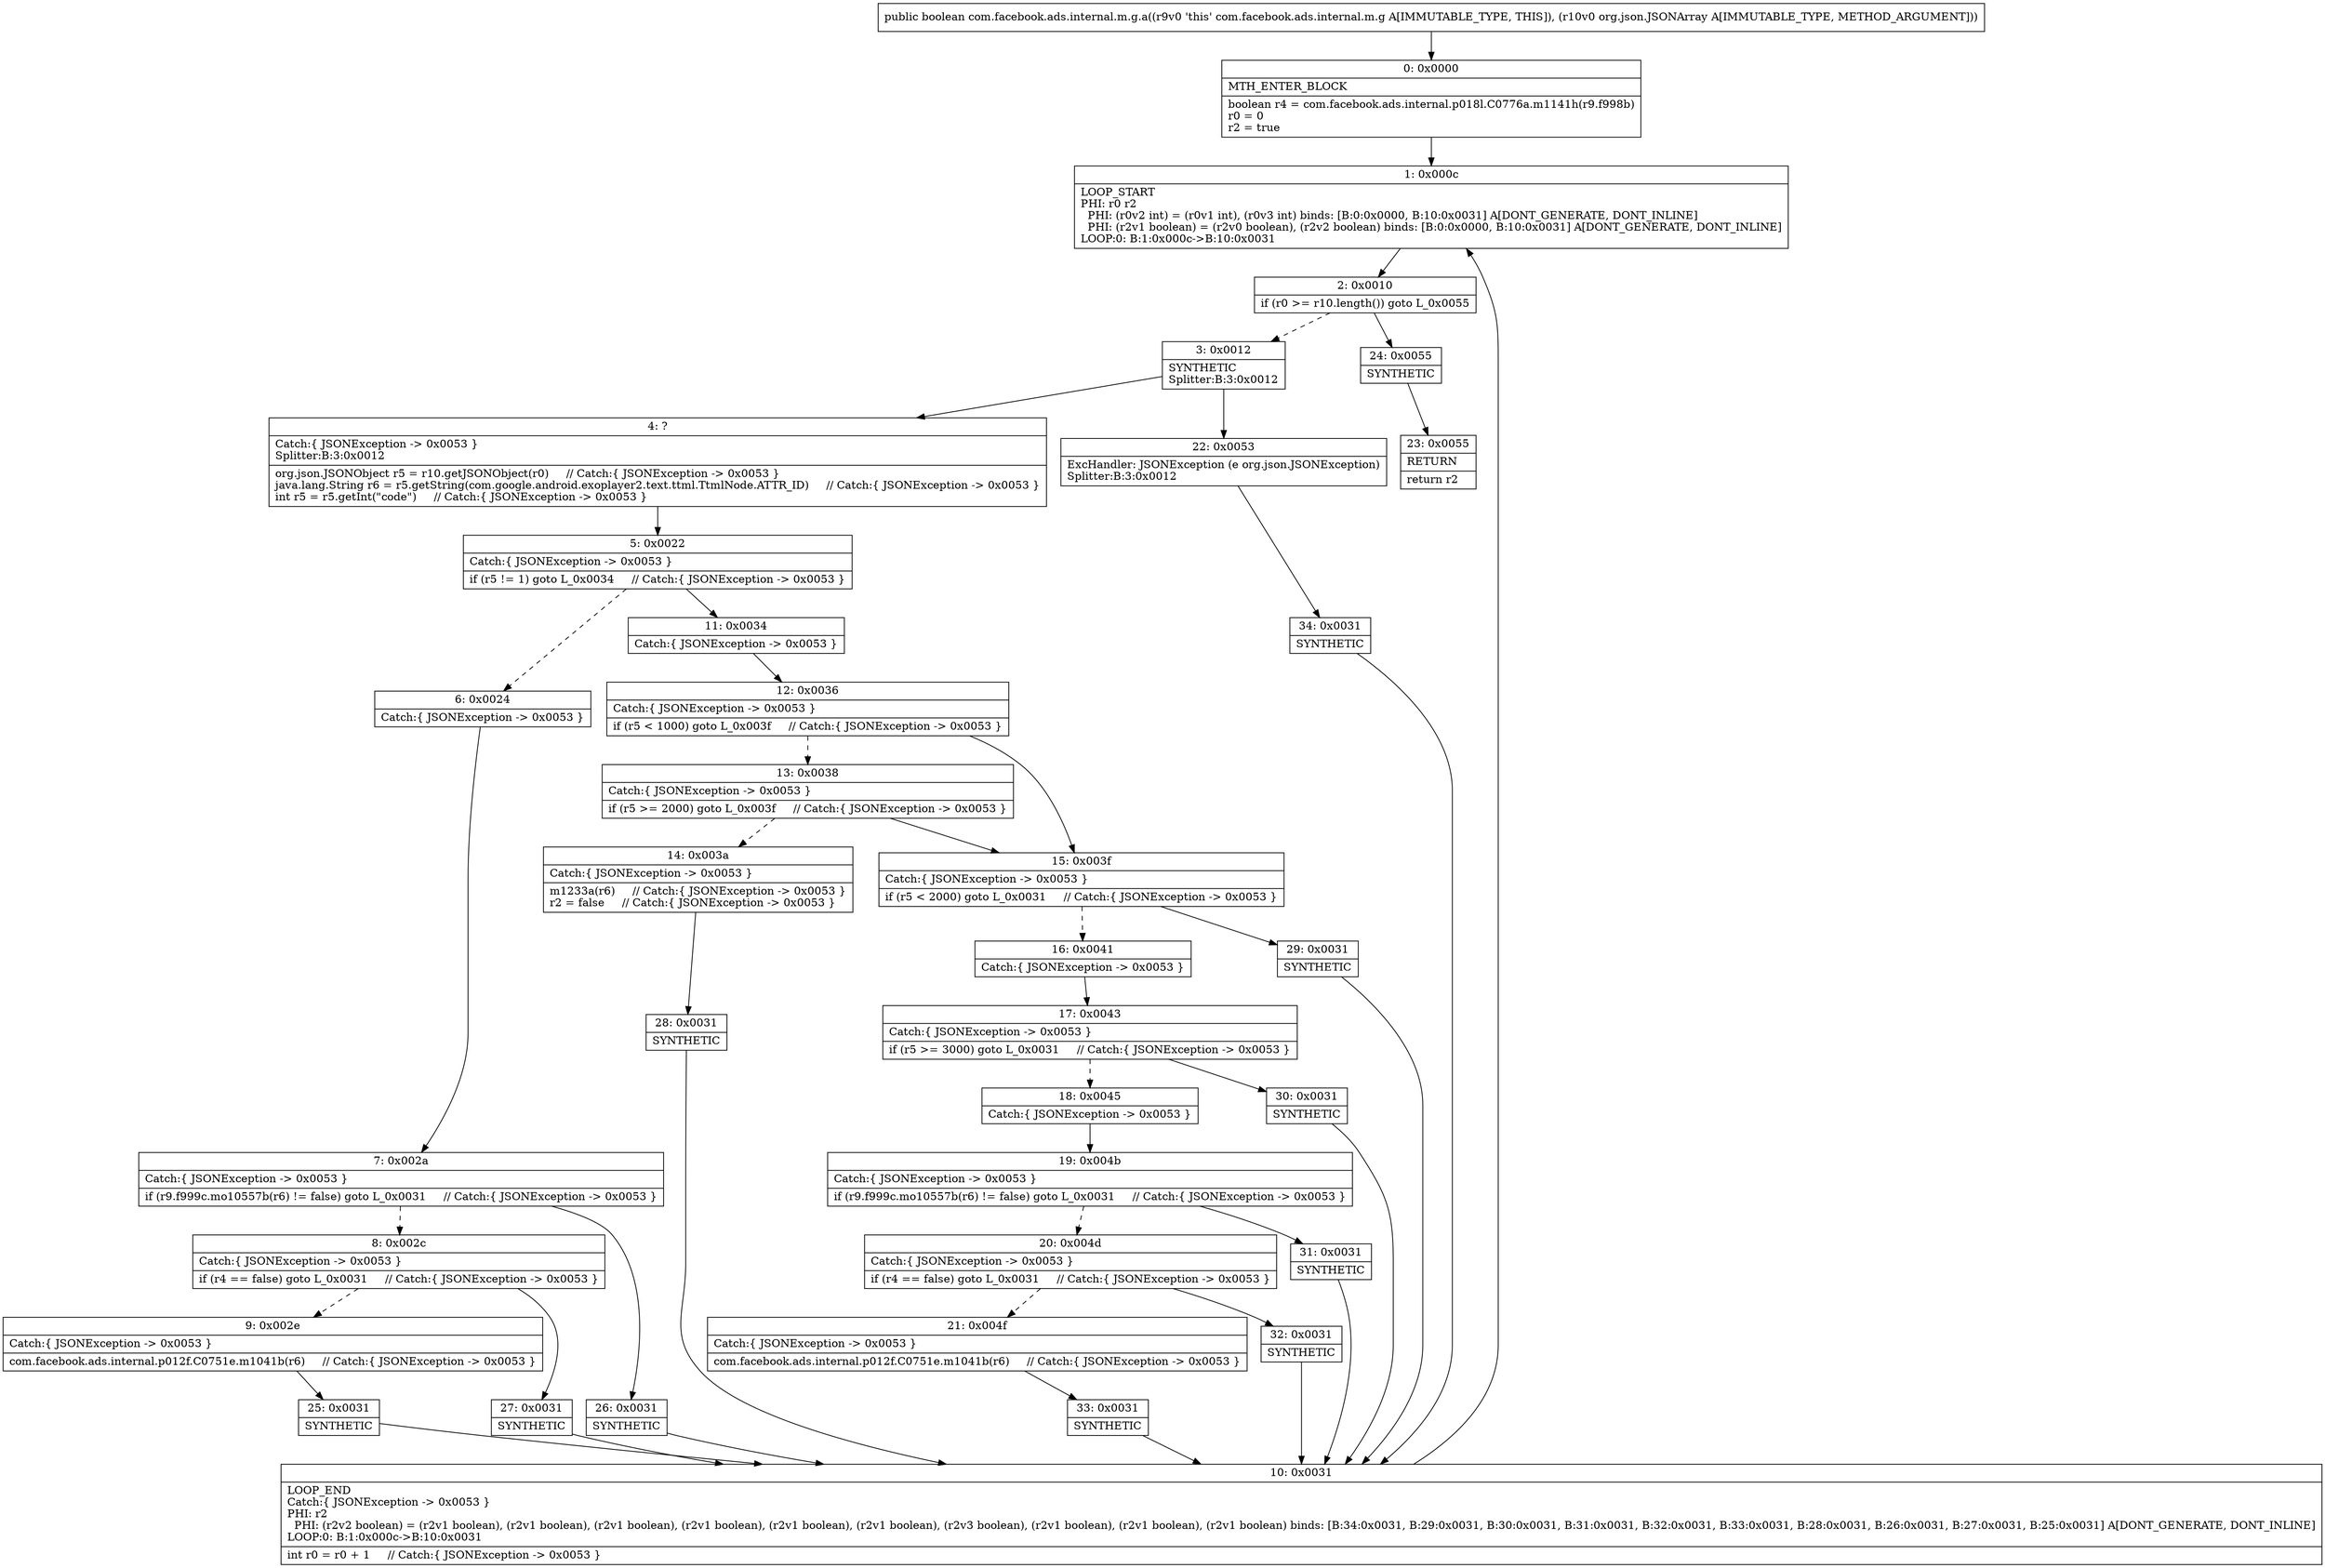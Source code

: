 digraph "CFG forcom.facebook.ads.internal.m.g.a(Lorg\/json\/JSONArray;)Z" {
Node_0 [shape=record,label="{0\:\ 0x0000|MTH_ENTER_BLOCK\l|boolean r4 = com.facebook.ads.internal.p018l.C0776a.m1141h(r9.f998b)\lr0 = 0\lr2 = true\l}"];
Node_1 [shape=record,label="{1\:\ 0x000c|LOOP_START\lPHI: r0 r2 \l  PHI: (r0v2 int) = (r0v1 int), (r0v3 int) binds: [B:0:0x0000, B:10:0x0031] A[DONT_GENERATE, DONT_INLINE]\l  PHI: (r2v1 boolean) = (r2v0 boolean), (r2v2 boolean) binds: [B:0:0x0000, B:10:0x0031] A[DONT_GENERATE, DONT_INLINE]\lLOOP:0: B:1:0x000c\-\>B:10:0x0031\l}"];
Node_2 [shape=record,label="{2\:\ 0x0010|if (r0 \>= r10.length()) goto L_0x0055\l}"];
Node_3 [shape=record,label="{3\:\ 0x0012|SYNTHETIC\lSplitter:B:3:0x0012\l}"];
Node_4 [shape=record,label="{4\:\ ?|Catch:\{ JSONException \-\> 0x0053 \}\lSplitter:B:3:0x0012\l|org.json.JSONObject r5 = r10.getJSONObject(r0)     \/\/ Catch:\{ JSONException \-\> 0x0053 \}\ljava.lang.String r6 = r5.getString(com.google.android.exoplayer2.text.ttml.TtmlNode.ATTR_ID)     \/\/ Catch:\{ JSONException \-\> 0x0053 \}\lint r5 = r5.getInt(\"code\")     \/\/ Catch:\{ JSONException \-\> 0x0053 \}\l}"];
Node_5 [shape=record,label="{5\:\ 0x0022|Catch:\{ JSONException \-\> 0x0053 \}\l|if (r5 != 1) goto L_0x0034     \/\/ Catch:\{ JSONException \-\> 0x0053 \}\l}"];
Node_6 [shape=record,label="{6\:\ 0x0024|Catch:\{ JSONException \-\> 0x0053 \}\l}"];
Node_7 [shape=record,label="{7\:\ 0x002a|Catch:\{ JSONException \-\> 0x0053 \}\l|if (r9.f999c.mo10557b(r6) != false) goto L_0x0031     \/\/ Catch:\{ JSONException \-\> 0x0053 \}\l}"];
Node_8 [shape=record,label="{8\:\ 0x002c|Catch:\{ JSONException \-\> 0x0053 \}\l|if (r4 == false) goto L_0x0031     \/\/ Catch:\{ JSONException \-\> 0x0053 \}\l}"];
Node_9 [shape=record,label="{9\:\ 0x002e|Catch:\{ JSONException \-\> 0x0053 \}\l|com.facebook.ads.internal.p012f.C0751e.m1041b(r6)     \/\/ Catch:\{ JSONException \-\> 0x0053 \}\l}"];
Node_10 [shape=record,label="{10\:\ 0x0031|LOOP_END\lCatch:\{ JSONException \-\> 0x0053 \}\lPHI: r2 \l  PHI: (r2v2 boolean) = (r2v1 boolean), (r2v1 boolean), (r2v1 boolean), (r2v1 boolean), (r2v1 boolean), (r2v1 boolean), (r2v3 boolean), (r2v1 boolean), (r2v1 boolean), (r2v1 boolean) binds: [B:34:0x0031, B:29:0x0031, B:30:0x0031, B:31:0x0031, B:32:0x0031, B:33:0x0031, B:28:0x0031, B:26:0x0031, B:27:0x0031, B:25:0x0031] A[DONT_GENERATE, DONT_INLINE]\lLOOP:0: B:1:0x000c\-\>B:10:0x0031\l|int r0 = r0 + 1     \/\/ Catch:\{ JSONException \-\> 0x0053 \}\l}"];
Node_11 [shape=record,label="{11\:\ 0x0034|Catch:\{ JSONException \-\> 0x0053 \}\l}"];
Node_12 [shape=record,label="{12\:\ 0x0036|Catch:\{ JSONException \-\> 0x0053 \}\l|if (r5 \< 1000) goto L_0x003f     \/\/ Catch:\{ JSONException \-\> 0x0053 \}\l}"];
Node_13 [shape=record,label="{13\:\ 0x0038|Catch:\{ JSONException \-\> 0x0053 \}\l|if (r5 \>= 2000) goto L_0x003f     \/\/ Catch:\{ JSONException \-\> 0x0053 \}\l}"];
Node_14 [shape=record,label="{14\:\ 0x003a|Catch:\{ JSONException \-\> 0x0053 \}\l|m1233a(r6)     \/\/ Catch:\{ JSONException \-\> 0x0053 \}\lr2 = false     \/\/ Catch:\{ JSONException \-\> 0x0053 \}\l}"];
Node_15 [shape=record,label="{15\:\ 0x003f|Catch:\{ JSONException \-\> 0x0053 \}\l|if (r5 \< 2000) goto L_0x0031     \/\/ Catch:\{ JSONException \-\> 0x0053 \}\l}"];
Node_16 [shape=record,label="{16\:\ 0x0041|Catch:\{ JSONException \-\> 0x0053 \}\l}"];
Node_17 [shape=record,label="{17\:\ 0x0043|Catch:\{ JSONException \-\> 0x0053 \}\l|if (r5 \>= 3000) goto L_0x0031     \/\/ Catch:\{ JSONException \-\> 0x0053 \}\l}"];
Node_18 [shape=record,label="{18\:\ 0x0045|Catch:\{ JSONException \-\> 0x0053 \}\l}"];
Node_19 [shape=record,label="{19\:\ 0x004b|Catch:\{ JSONException \-\> 0x0053 \}\l|if (r9.f999c.mo10557b(r6) != false) goto L_0x0031     \/\/ Catch:\{ JSONException \-\> 0x0053 \}\l}"];
Node_20 [shape=record,label="{20\:\ 0x004d|Catch:\{ JSONException \-\> 0x0053 \}\l|if (r4 == false) goto L_0x0031     \/\/ Catch:\{ JSONException \-\> 0x0053 \}\l}"];
Node_21 [shape=record,label="{21\:\ 0x004f|Catch:\{ JSONException \-\> 0x0053 \}\l|com.facebook.ads.internal.p012f.C0751e.m1041b(r6)     \/\/ Catch:\{ JSONException \-\> 0x0053 \}\l}"];
Node_22 [shape=record,label="{22\:\ 0x0053|ExcHandler: JSONException (e org.json.JSONException)\lSplitter:B:3:0x0012\l}"];
Node_23 [shape=record,label="{23\:\ 0x0055|RETURN\l|return r2\l}"];
Node_24 [shape=record,label="{24\:\ 0x0055|SYNTHETIC\l}"];
Node_25 [shape=record,label="{25\:\ 0x0031|SYNTHETIC\l}"];
Node_26 [shape=record,label="{26\:\ 0x0031|SYNTHETIC\l}"];
Node_27 [shape=record,label="{27\:\ 0x0031|SYNTHETIC\l}"];
Node_28 [shape=record,label="{28\:\ 0x0031|SYNTHETIC\l}"];
Node_29 [shape=record,label="{29\:\ 0x0031|SYNTHETIC\l}"];
Node_30 [shape=record,label="{30\:\ 0x0031|SYNTHETIC\l}"];
Node_31 [shape=record,label="{31\:\ 0x0031|SYNTHETIC\l}"];
Node_32 [shape=record,label="{32\:\ 0x0031|SYNTHETIC\l}"];
Node_33 [shape=record,label="{33\:\ 0x0031|SYNTHETIC\l}"];
Node_34 [shape=record,label="{34\:\ 0x0031|SYNTHETIC\l}"];
MethodNode[shape=record,label="{public boolean com.facebook.ads.internal.m.g.a((r9v0 'this' com.facebook.ads.internal.m.g A[IMMUTABLE_TYPE, THIS]), (r10v0 org.json.JSONArray A[IMMUTABLE_TYPE, METHOD_ARGUMENT])) }"];
MethodNode -> Node_0;
Node_0 -> Node_1;
Node_1 -> Node_2;
Node_2 -> Node_3[style=dashed];
Node_2 -> Node_24;
Node_3 -> Node_4;
Node_3 -> Node_22;
Node_4 -> Node_5;
Node_5 -> Node_6[style=dashed];
Node_5 -> Node_11;
Node_6 -> Node_7;
Node_7 -> Node_8[style=dashed];
Node_7 -> Node_26;
Node_8 -> Node_9[style=dashed];
Node_8 -> Node_27;
Node_9 -> Node_25;
Node_10 -> Node_1;
Node_11 -> Node_12;
Node_12 -> Node_13[style=dashed];
Node_12 -> Node_15;
Node_13 -> Node_14[style=dashed];
Node_13 -> Node_15;
Node_14 -> Node_28;
Node_15 -> Node_16[style=dashed];
Node_15 -> Node_29;
Node_16 -> Node_17;
Node_17 -> Node_18[style=dashed];
Node_17 -> Node_30;
Node_18 -> Node_19;
Node_19 -> Node_20[style=dashed];
Node_19 -> Node_31;
Node_20 -> Node_21[style=dashed];
Node_20 -> Node_32;
Node_21 -> Node_33;
Node_22 -> Node_34;
Node_24 -> Node_23;
Node_25 -> Node_10;
Node_26 -> Node_10;
Node_27 -> Node_10;
Node_28 -> Node_10;
Node_29 -> Node_10;
Node_30 -> Node_10;
Node_31 -> Node_10;
Node_32 -> Node_10;
Node_33 -> Node_10;
Node_34 -> Node_10;
}

